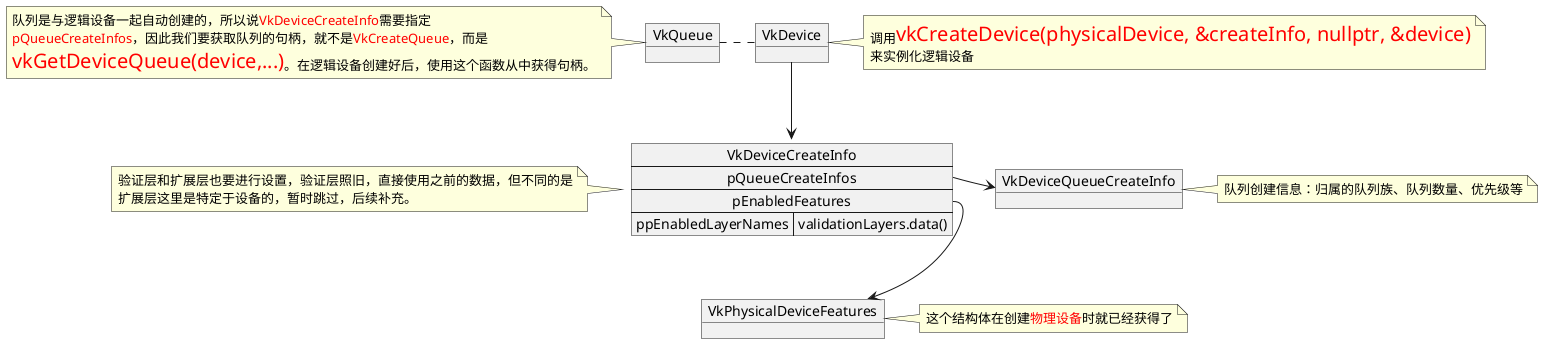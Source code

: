 @startuml
object VkDevice
note right
    调用<size:20><color:Red>vkCreateDevice(physicalDevice, &createInfo, nullptr, &device)</color>
    来实例化逻辑设备
end note

object VkQueue
note left
    队列是与逻辑设备一起自动创建的，所以说<color:Red>VkDeviceCreateInfo</color>需要指定
    <color:Red>pQueueCreateInfos</color>，因此我们要获取队列的句柄，就不是<color:Red>VkCreateQueue</color>，而是
    <size:20><color:Red>vkGetDeviceQueue(device,...)</color></size>。在逻辑设备创建好后，使用这个函数从中获得句柄。
end note

object VkPhysicalDeviceFeatures
note right : 这个结构体在创建<color:Red>物理设备</color>时就已经获得了

object VkDeviceQueueCreateInfo
note right : 队列创建信息：归属的队列族、队列数量、优先级等

map VkDeviceCreateInfo {
    pQueueCreateInfos *-> VkDeviceQueueCreateInfo
    pEnabledFeatures *--> VkPhysicalDeviceFeatures
    ppEnabledLayerNames => validationLayers.data()
}
note left
    验证层和扩展层也要进行设置，验证层照旧，直接使用之前的数据，但不同的是
    扩展层这里是特定于设备的，暂时跳过，后续补充。
end note

VkDevice --> VkDeviceCreateInfo

VkQueue .  VkDevice


@enduml